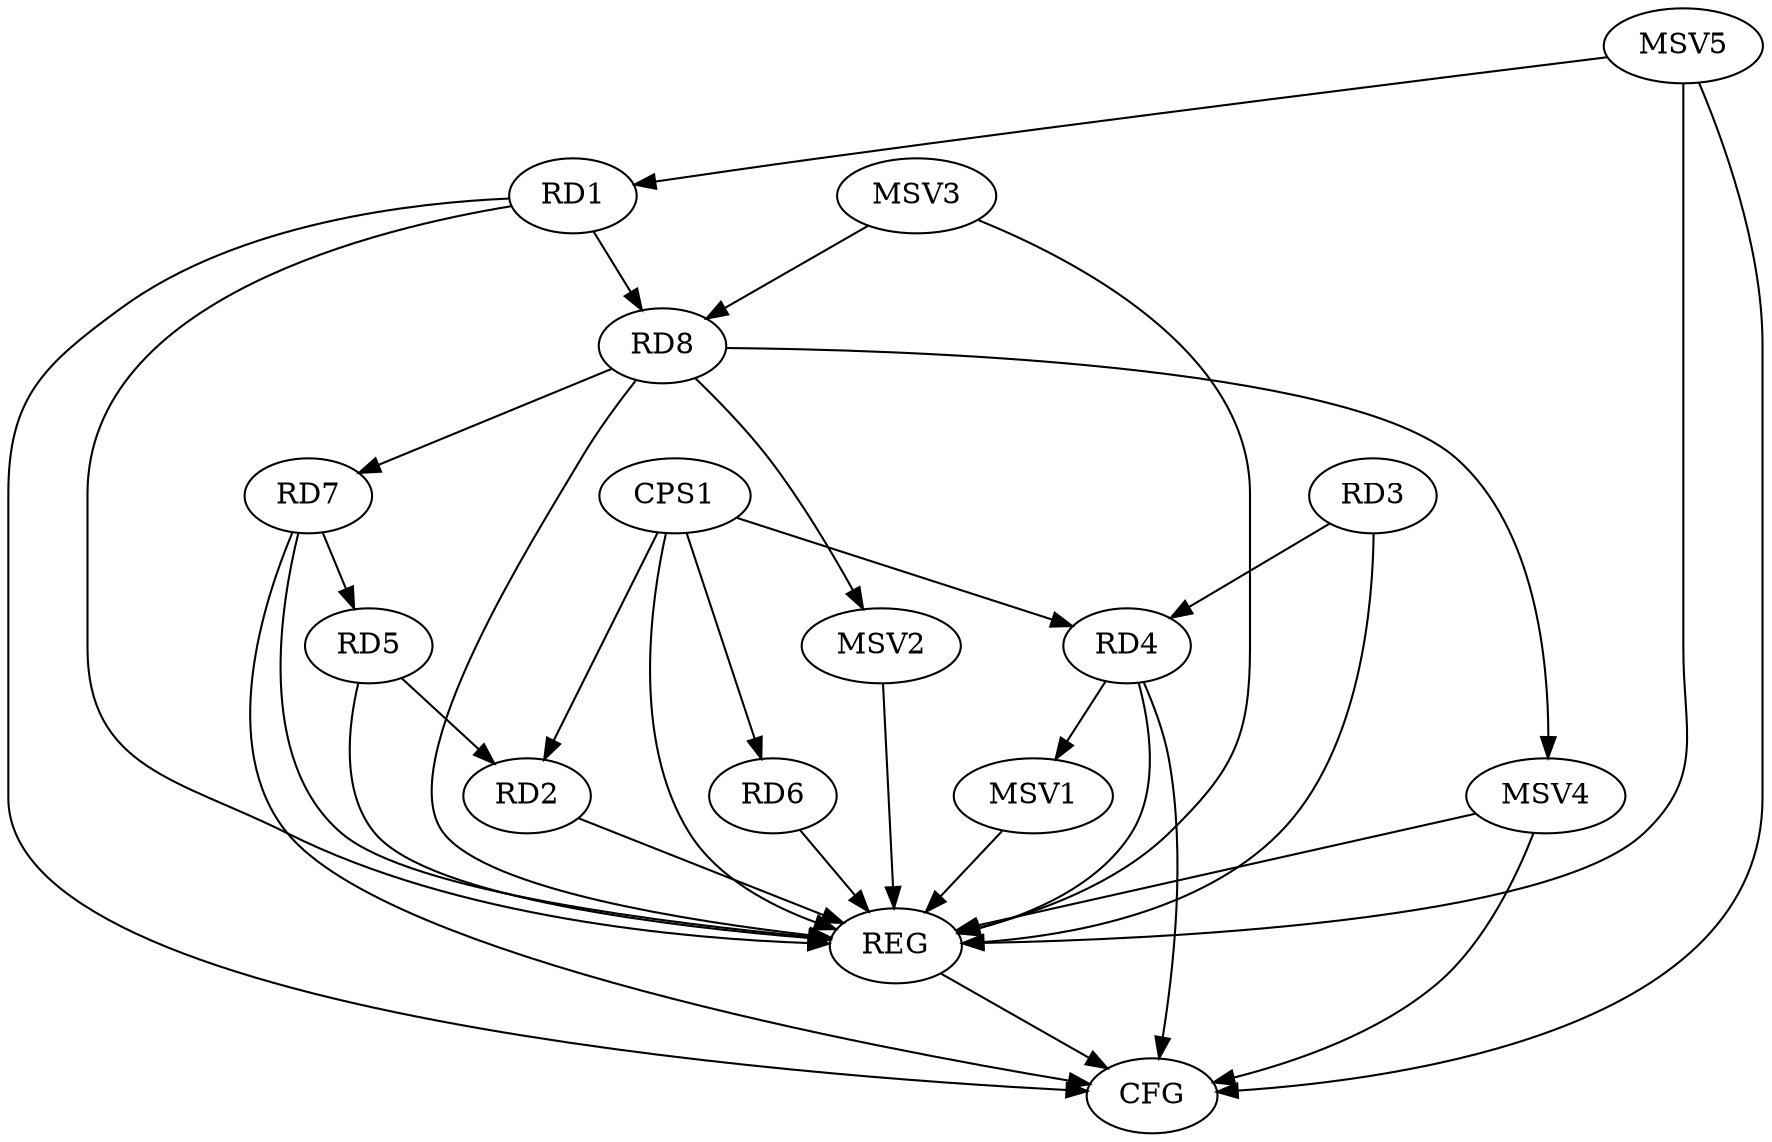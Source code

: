 strict digraph G {
  RD1 [ label="RD1" ];
  RD2 [ label="RD2" ];
  RD3 [ label="RD3" ];
  RD4 [ label="RD4" ];
  RD5 [ label="RD5" ];
  RD6 [ label="RD6" ];
  RD7 [ label="RD7" ];
  RD8 [ label="RD8" ];
  CPS1 [ label="CPS1" ];
  REG [ label="REG" ];
  CFG [ label="CFG" ];
  MSV1 [ label="MSV1" ];
  MSV2 [ label="MSV2" ];
  MSV3 [ label="MSV3" ];
  MSV4 [ label="MSV4" ];
  MSV5 [ label="MSV5" ];
  RD1 -> RD8;
  RD5 -> RD2;
  RD3 -> RD4;
  RD7 -> RD5;
  RD8 -> RD7;
  CPS1 -> RD2;
  CPS1 -> RD4;
  CPS1 -> RD6;
  RD1 -> REG;
  RD2 -> REG;
  RD3 -> REG;
  RD4 -> REG;
  RD5 -> REG;
  RD6 -> REG;
  RD7 -> REG;
  RD8 -> REG;
  CPS1 -> REG;
  RD7 -> CFG;
  RD1 -> CFG;
  RD4 -> CFG;
  REG -> CFG;
  RD4 -> MSV1;
  MSV1 -> REG;
  RD8 -> MSV2;
  MSV2 -> REG;
  MSV3 -> RD8;
  MSV3 -> REG;
  RD8 -> MSV4;
  MSV4 -> REG;
  MSV4 -> CFG;
  MSV5 -> RD1;
  MSV5 -> REG;
  MSV5 -> CFG;
}
